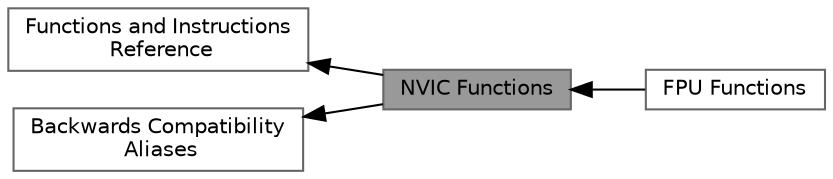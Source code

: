digraph "NVIC Functions"
{
 // LATEX_PDF_SIZE
  bgcolor="transparent";
  edge [fontname=Helvetica,fontsize=10,labelfontname=Helvetica,labelfontsize=10];
  node [fontname=Helvetica,fontsize=10,shape=box,height=0.2,width=0.4];
  rankdir=LR;
  Node4 [id="Node000004",label="FPU Functions",height=0.2,width=0.4,color="grey40", fillcolor="white", style="filled",URL="$group__CMSIS__Core__FpuFunctions.html",tooltip="Function that provides FPU type."];
  Node3 [id="Node000003",label="Functions and Instructions\l Reference",height=0.2,width=0.4,color="grey40", fillcolor="white", style="filled",URL="$group__CMSIS__Core__FunctionInterface.html",tooltip=" "];
  Node1 [id="Node000001",label="NVIC Functions",height=0.2,width=0.4,color="gray40", fillcolor="grey60", style="filled", fontcolor="black",tooltip="Functions that manage interrupts and exceptions via the NVIC."];
  Node2 [id="Node000002",label="Backwards Compatibility\l Aliases",height=0.2,width=0.4,color="grey40", fillcolor="white", style="filled",URL="$group__CMSIS__register__aliases.html",tooltip="Register alias definitions for backwards compatibility."];
  Node2->Node1 [shape=plaintext, dir="back", style="solid"];
  Node3->Node1 [shape=plaintext, dir="back", style="solid"];
  Node1->Node4 [shape=plaintext, dir="back", style="solid"];
}
